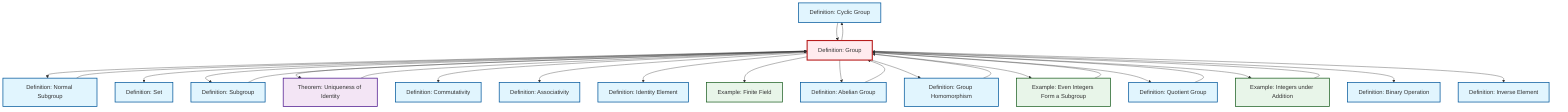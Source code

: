 graph TD
    classDef definition fill:#e1f5fe,stroke:#01579b,stroke-width:2px
    classDef theorem fill:#f3e5f5,stroke:#4a148c,stroke-width:2px
    classDef axiom fill:#fff3e0,stroke:#e65100,stroke-width:2px
    classDef example fill:#e8f5e9,stroke:#1b5e20,stroke-width:2px
    classDef current fill:#ffebee,stroke:#b71c1c,stroke-width:3px
    def-cyclic-group["Definition: Cyclic Group"]:::definition
    def-homomorphism["Definition: Group Homomorphism"]:::definition
    def-binary-operation["Definition: Binary Operation"]:::definition
    def-inverse-element["Definition: Inverse Element"]:::definition
    ex-even-integers-subgroup["Example: Even Integers Form a Subgroup"]:::example
    def-normal-subgroup["Definition: Normal Subgroup"]:::definition
    def-subgroup["Definition: Subgroup"]:::definition
    def-associativity["Definition: Associativity"]:::definition
    def-group["Definition: Group"]:::definition
    def-identity-element["Definition: Identity Element"]:::definition
    def-abelian-group["Definition: Abelian Group"]:::definition
    ex-integers-addition["Example: Integers under Addition"]:::example
    ex-finite-field["Example: Finite Field"]:::example
    def-commutativity["Definition: Commutativity"]:::definition
    def-quotient-group["Definition: Quotient Group"]:::definition
    thm-unique-identity["Theorem: Uniqueness of Identity"]:::theorem
    def-set["Definition: Set"]:::definition
    def-homomorphism --> def-group
    def-group --> def-normal-subgroup
    def-subgroup --> def-group
    def-group --> def-set
    def-abelian-group --> def-group
    def-normal-subgroup --> def-group
    def-quotient-group --> def-group
    def-group --> def-subgroup
    def-group --> def-cyclic-group
    def-cyclic-group --> def-group
    def-group --> thm-unique-identity
    def-group --> def-commutativity
    def-group --> def-associativity
    def-group --> def-identity-element
    def-group --> ex-finite-field
    def-group --> def-abelian-group
    def-group --> def-homomorphism
    def-group --> ex-even-integers-subgroup
    def-group --> def-quotient-group
    def-group --> ex-integers-addition
    thm-unique-identity --> def-group
    ex-even-integers-subgroup --> def-group
    def-group --> def-binary-operation
    ex-integers-addition --> def-group
    def-group --> def-inverse-element
    class def-group current